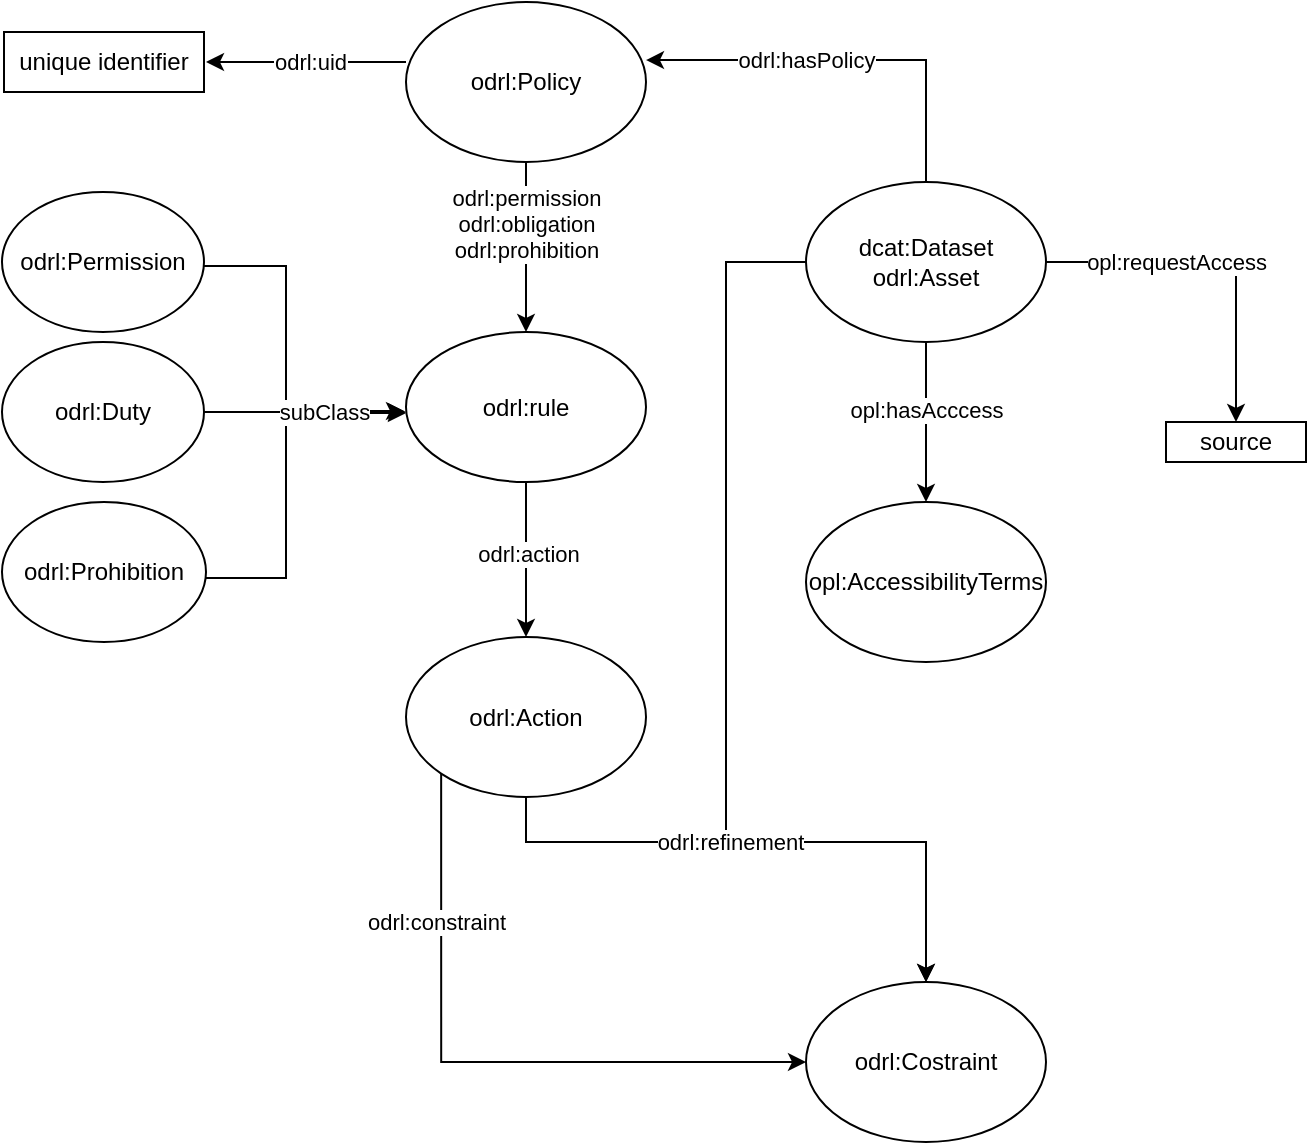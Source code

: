 <mxfile version="14.4.2" type="device"><diagram id="Z_ItcKgyQNDubFbulqMj" name="Page-1"><mxGraphModel dx="1137" dy="764" grid="1" gridSize="10" guides="1" tooltips="1" connect="1" arrows="1" fold="1" page="1" pageScale="1" pageWidth="827" pageHeight="1169" math="0" shadow="0"><root><mxCell id="0"/><mxCell id="1" parent="0"/><mxCell id="pNzMcpM1PmxG0UnoLZ-I-3" value="odrl:hasPolicy" style="edgeStyle=orthogonalEdgeStyle;rounded=0;orthogonalLoop=1;jettySize=auto;html=1;exitX=0.5;exitY=0;exitDx=0;exitDy=0;entryX=1;entryY=0.363;entryDx=0;entryDy=0;entryPerimeter=0;" parent="1" source="pNzMcpM1PmxG0UnoLZ-I-1" target="pNzMcpM1PmxG0UnoLZ-I-2" edge="1"><mxGeometry x="0.204" relative="1" as="geometry"><mxPoint as="offset"/></mxGeometry></mxCell><mxCell id="pNzMcpM1PmxG0UnoLZ-I-25" value="" style="edgeStyle=orthogonalEdgeStyle;rounded=0;orthogonalLoop=1;jettySize=auto;html=1;" parent="1" source="pNzMcpM1PmxG0UnoLZ-I-1" target="pNzMcpM1PmxG0UnoLZ-I-24" edge="1"><mxGeometry relative="1" as="geometry"/></mxCell><mxCell id="pNzMcpM1PmxG0UnoLZ-I-26" value="opl:hasAcccess" style="edgeLabel;html=1;align=center;verticalAlign=middle;resizable=0;points=[];" parent="pNzMcpM1PmxG0UnoLZ-I-25" vertex="1" connectable="0"><mxGeometry x="-0.15" relative="1" as="geometry"><mxPoint as="offset"/></mxGeometry></mxCell><mxCell id="pNzMcpM1PmxG0UnoLZ-I-27" style="edgeStyle=orthogonalEdgeStyle;rounded=0;orthogonalLoop=1;jettySize=auto;html=1;exitX=0;exitY=0.5;exitDx=0;exitDy=0;" parent="1" source="pNzMcpM1PmxG0UnoLZ-I-1" edge="1"><mxGeometry relative="1" as="geometry"><mxPoint x="560" y="580" as="targetPoint"/><Array as="points"><mxPoint x="460" y="220"/><mxPoint x="460" y="510"/><mxPoint x="560" y="510"/></Array></mxGeometry></mxCell><mxCell id="rWRBO1brRXLIOKSr7J3T-4" value="" style="edgeStyle=orthogonalEdgeStyle;rounded=0;orthogonalLoop=1;jettySize=auto;html=1;" edge="1" parent="1" source="pNzMcpM1PmxG0UnoLZ-I-1" target="rWRBO1brRXLIOKSr7J3T-3"><mxGeometry relative="1" as="geometry"/></mxCell><mxCell id="rWRBO1brRXLIOKSr7J3T-5" value="opl:requestAccess" style="edgeLabel;html=1;align=center;verticalAlign=middle;resizable=0;points=[];" vertex="1" connectable="0" parent="rWRBO1brRXLIOKSr7J3T-4"><mxGeometry x="0.025" y="3" relative="1" as="geometry"><mxPoint x="-25" y="3" as="offset"/></mxGeometry></mxCell><mxCell id="pNzMcpM1PmxG0UnoLZ-I-1" value="dcat:Dataset&lt;br&gt;odrl:Asset" style="ellipse;whiteSpace=wrap;html=1;" parent="1" vertex="1"><mxGeometry x="500" y="180" width="120" height="80" as="geometry"/></mxCell><mxCell id="pNzMcpM1PmxG0UnoLZ-I-4" style="edgeStyle=orthogonalEdgeStyle;rounded=0;orthogonalLoop=1;jettySize=auto;html=1;exitX=0;exitY=0.375;exitDx=0;exitDy=0;exitPerimeter=0;" parent="1" source="pNzMcpM1PmxG0UnoLZ-I-2" edge="1"><mxGeometry relative="1" as="geometry"><mxPoint x="200" y="120" as="targetPoint"/><Array as="points"><mxPoint x="210" y="120"/></Array></mxGeometry></mxCell><mxCell id="pNzMcpM1PmxG0UnoLZ-I-6" value="odrl:uid" style="edgeLabel;html=1;align=center;verticalAlign=middle;resizable=0;points=[];" parent="pNzMcpM1PmxG0UnoLZ-I-4" vertex="1" connectable="0"><mxGeometry x="-0.044" y="1" relative="1" as="geometry"><mxPoint y="-1" as="offset"/></mxGeometry></mxCell><mxCell id="pNzMcpM1PmxG0UnoLZ-I-8" value="" style="edgeStyle=orthogonalEdgeStyle;rounded=0;orthogonalLoop=1;jettySize=auto;html=1;" parent="1" source="pNzMcpM1PmxG0UnoLZ-I-2" target="pNzMcpM1PmxG0UnoLZ-I-7" edge="1"><mxGeometry relative="1" as="geometry"/></mxCell><mxCell id="pNzMcpM1PmxG0UnoLZ-I-9" value="odrl:permission&lt;br&gt;odrl:obligation&lt;br&gt;odrl:prohibition" style="edgeLabel;html=1;align=center;verticalAlign=middle;resizable=0;points=[];" parent="pNzMcpM1PmxG0UnoLZ-I-8" vertex="1" connectable="0"><mxGeometry x="-0.6" y="1" relative="1" as="geometry"><mxPoint x="-1" y="14" as="offset"/></mxGeometry></mxCell><mxCell id="pNzMcpM1PmxG0UnoLZ-I-2" value="odrl:Policy&lt;br&gt;" style="ellipse;whiteSpace=wrap;html=1;" parent="1" vertex="1"><mxGeometry x="300" y="90" width="120" height="80" as="geometry"/></mxCell><mxCell id="pNzMcpM1PmxG0UnoLZ-I-5" value="unique identifier" style="whiteSpace=wrap;html=1;" parent="1" vertex="1"><mxGeometry x="99" y="105" width="100" height="30" as="geometry"/></mxCell><mxCell id="pNzMcpM1PmxG0UnoLZ-I-21" value="" style="edgeStyle=orthogonalEdgeStyle;rounded=0;orthogonalLoop=1;jettySize=auto;html=1;" parent="1" source="pNzMcpM1PmxG0UnoLZ-I-7" target="pNzMcpM1PmxG0UnoLZ-I-20" edge="1"><mxGeometry relative="1" as="geometry"/></mxCell><mxCell id="rWRBO1brRXLIOKSr7J3T-1" value="odrl:action" style="edgeLabel;html=1;align=center;verticalAlign=middle;resizable=0;points=[];" vertex="1" connectable="0" parent="pNzMcpM1PmxG0UnoLZ-I-21"><mxGeometry x="-0.071" y="1" relative="1" as="geometry"><mxPoint as="offset"/></mxGeometry></mxCell><mxCell id="pNzMcpM1PmxG0UnoLZ-I-7" value="odrl:rule" style="ellipse;whiteSpace=wrap;html=1;" parent="1" vertex="1"><mxGeometry x="300" y="255" width="120" height="75" as="geometry"/></mxCell><mxCell id="pNzMcpM1PmxG0UnoLZ-I-16" style="edgeStyle=orthogonalEdgeStyle;rounded=0;orthogonalLoop=1;jettySize=auto;html=1;exitX=1;exitY=0.5;exitDx=0;exitDy=0;entryX=0;entryY=0.5;entryDx=0;entryDy=0;" parent="1" edge="1"><mxGeometry relative="1" as="geometry"><mxPoint x="299" y="294.5" as="targetPoint"/><mxPoint x="198" y="222" as="sourcePoint"/><Array as="points"><mxPoint x="240" y="222"/><mxPoint x="240" y="295"/></Array></mxGeometry></mxCell><mxCell id="pNzMcpM1PmxG0UnoLZ-I-10" value="odrl:Permission" style="ellipse;whiteSpace=wrap;html=1;" parent="1" vertex="1"><mxGeometry x="98" y="185" width="101" height="70" as="geometry"/></mxCell><mxCell id="pNzMcpM1PmxG0UnoLZ-I-17" style="edgeStyle=orthogonalEdgeStyle;rounded=0;orthogonalLoop=1;jettySize=auto;html=1;exitX=1;exitY=0.5;exitDx=0;exitDy=0;" parent="1" source="pNzMcpM1PmxG0UnoLZ-I-11" edge="1"><mxGeometry relative="1" as="geometry"><mxPoint x="300" y="295" as="targetPoint"/></mxGeometry></mxCell><mxCell id="pNzMcpM1PmxG0UnoLZ-I-11" value="odrl:Duty" style="ellipse;whiteSpace=wrap;html=1;" parent="1" vertex="1"><mxGeometry x="98" y="260" width="101" height="70" as="geometry"/></mxCell><mxCell id="pNzMcpM1PmxG0UnoLZ-I-18" style="edgeStyle=orthogonalEdgeStyle;rounded=0;orthogonalLoop=1;jettySize=auto;html=1;exitX=1;exitY=0.5;exitDx=0;exitDy=0;entryX=0;entryY=0.5;entryDx=0;entryDy=0;" parent="1" edge="1"><mxGeometry relative="1" as="geometry"><mxPoint x="200" y="378" as="sourcePoint"/><mxPoint x="300" y="295.5" as="targetPoint"/><Array as="points"><mxPoint x="240" y="378"/><mxPoint x="240" y="296"/></Array></mxGeometry></mxCell><mxCell id="pNzMcpM1PmxG0UnoLZ-I-19" value="subClass" style="edgeLabel;html=1;align=center;verticalAlign=middle;resizable=0;points=[];" parent="pNzMcpM1PmxG0UnoLZ-I-18" vertex="1" connectable="0"><mxGeometry x="0.54" y="2" relative="1" as="geometry"><mxPoint x="1" y="1" as="offset"/></mxGeometry></mxCell><mxCell id="pNzMcpM1PmxG0UnoLZ-I-12" value="odrl:Prohibition&lt;br&gt;" style="ellipse;whiteSpace=wrap;html=1;" parent="1" vertex="1"><mxGeometry x="98" y="340" width="102" height="70" as="geometry"/></mxCell><mxCell id="pNzMcpM1PmxG0UnoLZ-I-23" value="" style="edgeStyle=orthogonalEdgeStyle;rounded=0;orthogonalLoop=1;jettySize=auto;html=1;" parent="1" source="pNzMcpM1PmxG0UnoLZ-I-20" target="pNzMcpM1PmxG0UnoLZ-I-22" edge="1"><mxGeometry relative="1" as="geometry"><Array as="points"><mxPoint x="360" y="510"/><mxPoint x="560" y="510"/></Array></mxGeometry></mxCell><mxCell id="rWRBO1brRXLIOKSr7J3T-2" value="odrl:refinement" style="edgeLabel;html=1;align=center;verticalAlign=middle;resizable=0;points=[];" vertex="1" connectable="0" parent="pNzMcpM1PmxG0UnoLZ-I-23"><mxGeometry x="-0.156" relative="1" as="geometry"><mxPoint x="1" as="offset"/></mxGeometry></mxCell><mxCell id="pNzMcpM1PmxG0UnoLZ-I-30" style="edgeStyle=orthogonalEdgeStyle;rounded=0;orthogonalLoop=1;jettySize=auto;html=1;exitX=0;exitY=1;exitDx=0;exitDy=0;entryX=0;entryY=0.5;entryDx=0;entryDy=0;" parent="1" source="pNzMcpM1PmxG0UnoLZ-I-20" target="pNzMcpM1PmxG0UnoLZ-I-22" edge="1"><mxGeometry relative="1" as="geometry"><Array as="points"><mxPoint x="318" y="620"/></Array></mxGeometry></mxCell><mxCell id="pNzMcpM1PmxG0UnoLZ-I-31" value="odrl:constraint" style="edgeLabel;html=1;align=center;verticalAlign=middle;resizable=0;points=[];" parent="pNzMcpM1PmxG0UnoLZ-I-30" vertex="1" connectable="0"><mxGeometry x="-0.478" y="-3" relative="1" as="geometry"><mxPoint y="-10.78" as="offset"/></mxGeometry></mxCell><mxCell id="pNzMcpM1PmxG0UnoLZ-I-20" value="odrl:Action&lt;br&gt;" style="ellipse;whiteSpace=wrap;html=1;" parent="1" vertex="1"><mxGeometry x="300" y="407.5" width="120" height="80" as="geometry"/></mxCell><mxCell id="pNzMcpM1PmxG0UnoLZ-I-22" value="odrl:Costraint" style="ellipse;whiteSpace=wrap;html=1;" parent="1" vertex="1"><mxGeometry x="500" y="580" width="120" height="80" as="geometry"/></mxCell><mxCell id="pNzMcpM1PmxG0UnoLZ-I-24" value="opl:AccessibilityTerms" style="ellipse;whiteSpace=wrap;html=1;" parent="1" vertex="1"><mxGeometry x="500" y="340" width="120" height="80" as="geometry"/></mxCell><mxCell id="rWRBO1brRXLIOKSr7J3T-3" value="source" style="whiteSpace=wrap;html=1;" vertex="1" parent="1"><mxGeometry x="680" y="300" width="70" height="20" as="geometry"/></mxCell></root></mxGraphModel></diagram></mxfile>